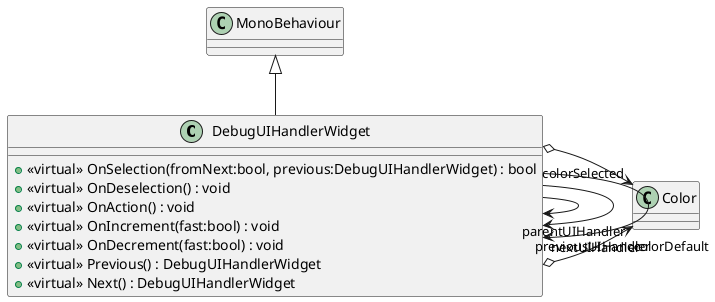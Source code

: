 @startuml
class DebugUIHandlerWidget {
    + <<virtual>> OnSelection(fromNext:bool, previous:DebugUIHandlerWidget) : bool
    + <<virtual>> OnDeselection() : void
    + <<virtual>> OnAction() : void
    + <<virtual>> OnIncrement(fast:bool) : void
    + <<virtual>> OnDecrement(fast:bool) : void
    + <<virtual>> Previous() : DebugUIHandlerWidget
    + <<virtual>> Next() : DebugUIHandlerWidget
}
MonoBehaviour <|-- DebugUIHandlerWidget
DebugUIHandlerWidget o-> "colorDefault" Color
DebugUIHandlerWidget o-> "colorSelected" Color
DebugUIHandlerWidget --> "parentUIHandler" DebugUIHandlerWidget
DebugUIHandlerWidget --> "previousUIHandler" DebugUIHandlerWidget
DebugUIHandlerWidget --> "nextUIHandler" DebugUIHandlerWidget
@enduml
